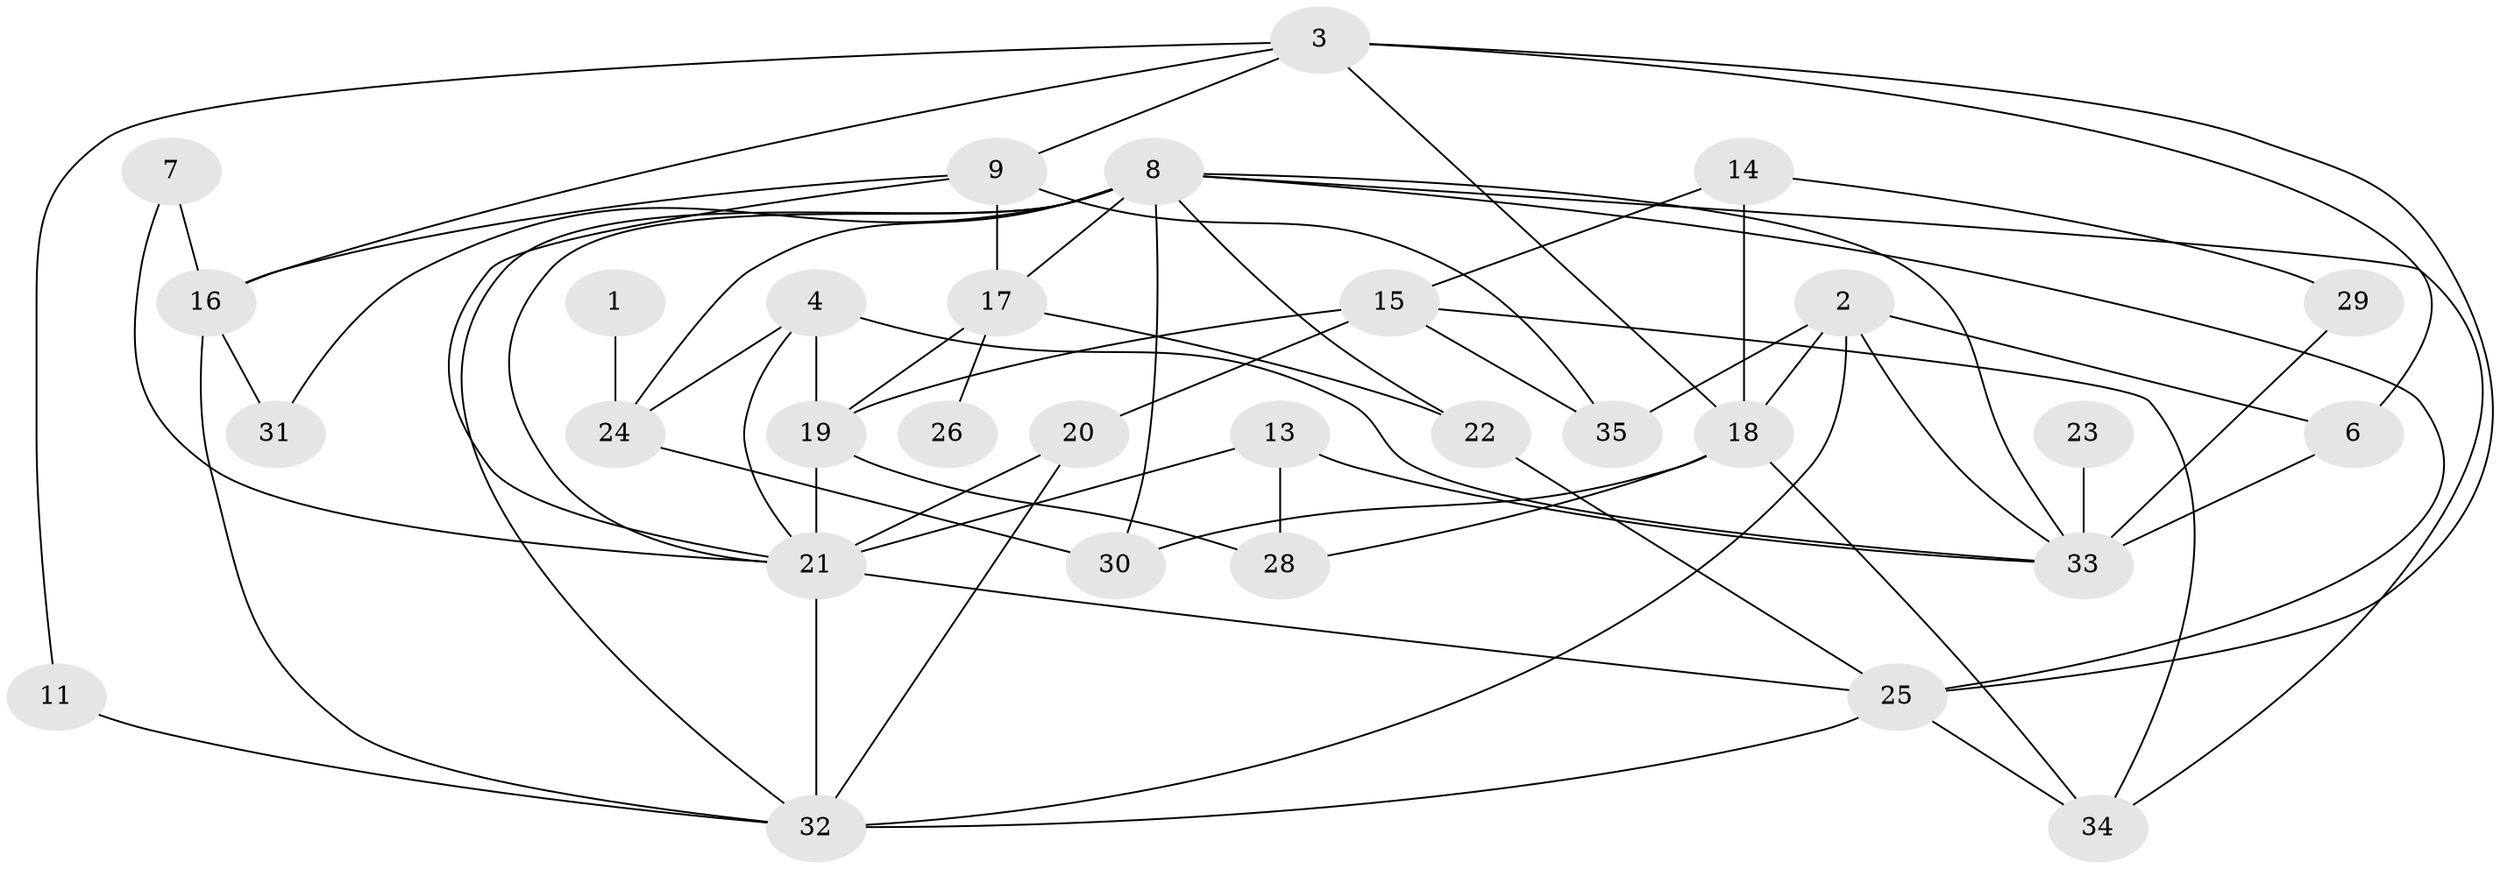 // original degree distribution, {2: 0.18840579710144928, 4: 0.2028985507246377, 1: 0.17391304347826086, 3: 0.18840579710144928, 5: 0.10144927536231885, 7: 0.057971014492753624, 0: 0.057971014492753624, 6: 0.028985507246376812}
// Generated by graph-tools (version 1.1) at 2025/00/03/09/25 03:00:50]
// undirected, 31 vertices, 64 edges
graph export_dot {
graph [start="1"]
  node [color=gray90,style=filled];
  1;
  2;
  3;
  4;
  6;
  7;
  8;
  9;
  11;
  13;
  14;
  15;
  16;
  17;
  18;
  19;
  20;
  21;
  22;
  23;
  24;
  25;
  26;
  28;
  29;
  30;
  31;
  32;
  33;
  34;
  35;
  1 -- 24 [weight=1.0];
  2 -- 6 [weight=1.0];
  2 -- 18 [weight=1.0];
  2 -- 32 [weight=1.0];
  2 -- 33 [weight=1.0];
  2 -- 35 [weight=1.0];
  3 -- 6 [weight=1.0];
  3 -- 9 [weight=1.0];
  3 -- 11 [weight=1.0];
  3 -- 16 [weight=1.0];
  3 -- 18 [weight=1.0];
  3 -- 25 [weight=1.0];
  4 -- 19 [weight=1.0];
  4 -- 21 [weight=1.0];
  4 -- 24 [weight=1.0];
  4 -- 33 [weight=1.0];
  6 -- 33 [weight=1.0];
  7 -- 16 [weight=1.0];
  7 -- 21 [weight=1.0];
  8 -- 17 [weight=1.0];
  8 -- 21 [weight=1.0];
  8 -- 22 [weight=1.0];
  8 -- 24 [weight=1.0];
  8 -- 25 [weight=1.0];
  8 -- 30 [weight=1.0];
  8 -- 31 [weight=1.0];
  8 -- 32 [weight=1.0];
  8 -- 33 [weight=1.0];
  8 -- 34 [weight=1.0];
  9 -- 16 [weight=1.0];
  9 -- 17 [weight=2.0];
  9 -- 21 [weight=1.0];
  9 -- 35 [weight=1.0];
  11 -- 32 [weight=1.0];
  13 -- 21 [weight=1.0];
  13 -- 28 [weight=1.0];
  13 -- 33 [weight=2.0];
  14 -- 15 [weight=1.0];
  14 -- 18 [weight=1.0];
  14 -- 29 [weight=1.0];
  15 -- 19 [weight=2.0];
  15 -- 20 [weight=1.0];
  15 -- 34 [weight=1.0];
  15 -- 35 [weight=1.0];
  16 -- 31 [weight=1.0];
  16 -- 32 [weight=1.0];
  17 -- 19 [weight=1.0];
  17 -- 22 [weight=1.0];
  17 -- 26 [weight=1.0];
  18 -- 28 [weight=1.0];
  18 -- 30 [weight=1.0];
  18 -- 34 [weight=1.0];
  19 -- 21 [weight=2.0];
  19 -- 28 [weight=1.0];
  20 -- 21 [weight=1.0];
  20 -- 32 [weight=1.0];
  21 -- 25 [weight=1.0];
  21 -- 32 [weight=1.0];
  22 -- 25 [weight=1.0];
  23 -- 33 [weight=1.0];
  24 -- 30 [weight=2.0];
  25 -- 32 [weight=1.0];
  25 -- 34 [weight=1.0];
  29 -- 33 [weight=1.0];
}
